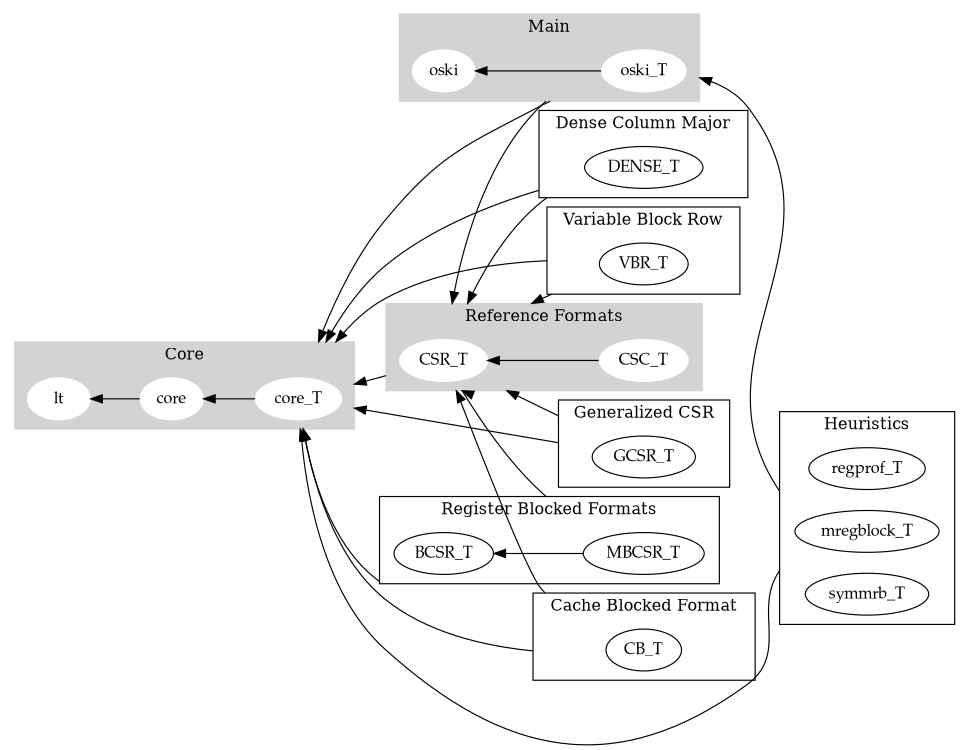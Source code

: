 /* Graph of shared library dependency structure */

digraph G {
	compound=true;
	node [fontname="Palatino"];
	rankdir=RL;
	ratio=fill;
	size="7,5"

	subgraph cluster_core {
		label="Core";
		style=filled;
		color=lightgrey;
		node [style=filled,color=white];
		oskilt [label="lt"];
		oski_core [label="core"];
		oski_core_Txy [label="core_T"];
		oski_core_Txy -> oski_core;
		oski_core -> oskilt;
	}

	subgraph cluster_refmat {
		label="Reference Formats";
		style=filled;
		color=lightgrey;
		node [style=filled,color=white];
		oski_mat_CSR_Txy [label="CSR_T"];
		oski_mat_CSC_Txy [label="CSC_T"];
		oski_mat_CSC_Txy -> oski_mat_CSR_Txy;
	}
	subgraph cluster_main {
		label="Main";
		style=filled;
		color=lightgrey;
		node [style=filled,color=white];
		oski [label="oski"];
		oski_Txy [label="oski_T"];
		oski_Txy -> oski;
	}
	subgraph cluster_heur {
		label="Heuristics";
		oski_heur_regprof_Txy [label="regprof_T"];
		oski_heur_mregblock_Txy [label="mregblock_T"];
		oski_heur_symmrb_Txy [label="symmrb_T"];
	}
	subgraph cluster_rb {
		label="Register Blocked Formats";
		oski_mat_BCSR_Txy [label="BCSR_T"];
		oski_mat_MBCSR_Txy [label="MBCSR_T"];
		oski_mat_MBCSR_Txy -> oski_mat_BCSR_Txy;
	}
	subgraph cluster_gcsr {
		label="Generalized CSR";
		oski_mat_GCSR_Txy [label="GCSR_T"];
	}
	subgraph cluster_cb {
		label="Cache Blocked Format";
		oski_mat_CB_Txy [label="CB_T"];
	}
	subgraph cluster_dense {
		label="Dense Column Major";
		oski_mat_DENSE_Txy [label="DENSE_T"];
	}
	subgraph cluster_vbr {
		label="Variable Block Row";
		oski_mat_VBR_Txy [label="VBR_T"];
	}

	oski_mat_CSR_Txy -> oski_core_Txy 
		[lhead=cluster_core, ltail=cluster_refmat];
	oski_Txy -> oski_core_Txy [lhead=cluster_core, ltail=cluster_main];
	oski_Txy -> oski_mat_CSR_Txy [lhead=cluster_refmat, ltail=cluster_main];
	oski_heur_mregblock_Txy -> oski_core_Txy
		[lhead=cluster_core, ltail=cluster_heur];
	oski_heur_mregblock_Txy -> oski_Txy
		[lhead=cluster_main, ltail=cluster_heur];
	oski_mat_MBCSR_Txy -> oski_core_Txy [lhead=cluster_core, ltail=cluster_rb];
	oski_mat_MBCSR_Txy -> oski_mat_CSR_Txy [lhead=cluster_refmat, ltail=cluster_rb];
	oski_mat_CB_Txy -> oski_core_Txy [lhead=cluster_core, ltail=cluster_cb];
	oski_mat_CB_Txy -> oski_mat_CSR_Txy [lhead=cluster_refmat, ltail=cluster_cb];
	oski_mat_GCSR_Txy -> oski_core_Txy [lhead=cluster_core, ltail=cluster_gcsr];
	oski_mat_GCSR_Txy -> oski_mat_CSR_Txy [lhead=cluster_refmat, ltail=cluster_gcsr];
	oski_mat_DENSE_Txy -> oski_core_Txy [lhead=cluster_core, ltail=cluster_dense];
	oski_mat_DENSE_Txy -> oski_mat_CSR_Txy [lhead=cluster_refmat, ltail=cluster_dense];
	oski_mat_VBR_Txy -> oski_core_Txy [lhead=cluster_core, ltail=cluster_vbr];
	oski_mat_VBR_Txy -> oski_mat_CSR_Txy [lhead=cluster_refmat, ltail=cluster_vbr];
}

/* eof */
